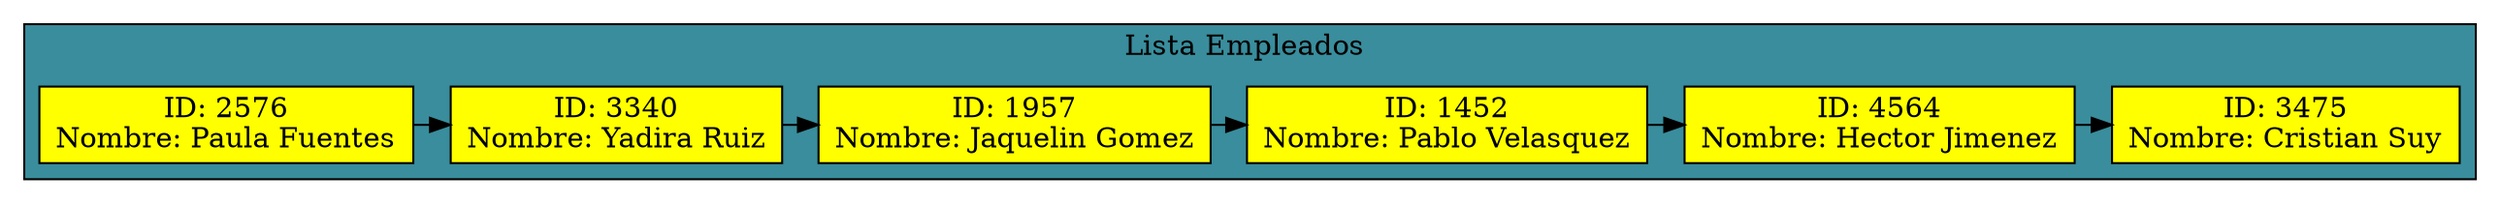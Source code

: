 digraph L{
node [shape=box fillcolor="#FFEDBB" style = filled]
subgraph cluster_p{
label="Lista Empleados "
bgcolor = "#398D9C"
Columna1[label = "ID: 3475
Nombre: Cristian Suy", fillcolor=yellow];
Columna2[label = "ID: 4564
Nombre: Hector Jimenez", fillcolor=yellow];
Columna3[label = "ID: 1452
Nombre: Pablo Velasquez", fillcolor=yellow];
Columna4[label = "ID: 1957
Nombre: Jaquelin Gomez", fillcolor=yellow];
Columna5[label = "ID: 3340
Nombre: Yadira Ruiz", fillcolor=yellow];
Columna6[label = "ID: 2576
Nombre: Paula Fuentes", fillcolor=yellow];
{rank = same;
Columna1;
Columna2;
Columna3;
Columna4;
Columna5;
Columna6}
Columna6-> Columna5;
Columna5-> Columna4;
Columna4-> Columna3;
Columna3-> Columna2;
Columna2-> Columna1;
}
}
